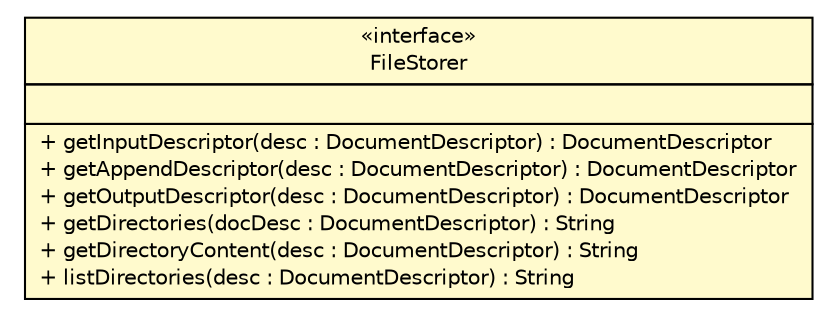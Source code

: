 #!/usr/local/bin/dot
#
# Class diagram 
# Generated by UMLGraph version R5_6 (http://www.umlgraph.org/)
#

digraph G {
	edge [fontname="Helvetica",fontsize=10,labelfontname="Helvetica",labelfontsize=10];
	node [fontname="Helvetica",fontsize=10,shape=plaintext];
	nodesep=0.25;
	ranksep=0.5;
	// sorcer.core.FileStorer
	c153686 [label=<<table title="sorcer.core.FileStorer" border="0" cellborder="1" cellspacing="0" cellpadding="2" port="p" bgcolor="lemonChiffon" href="./FileStorer.html">
		<tr><td><table border="0" cellspacing="0" cellpadding="1">
<tr><td align="center" balign="center"> &#171;interface&#187; </td></tr>
<tr><td align="center" balign="center"> FileStorer </td></tr>
		</table></td></tr>
		<tr><td><table border="0" cellspacing="0" cellpadding="1">
<tr><td align="left" balign="left">  </td></tr>
		</table></td></tr>
		<tr><td><table border="0" cellspacing="0" cellpadding="1">
<tr><td align="left" balign="left"> + getInputDescriptor(desc : DocumentDescriptor) : DocumentDescriptor </td></tr>
<tr><td align="left" balign="left"> + getAppendDescriptor(desc : DocumentDescriptor) : DocumentDescriptor </td></tr>
<tr><td align="left" balign="left"> + getOutputDescriptor(desc : DocumentDescriptor) : DocumentDescriptor </td></tr>
<tr><td align="left" balign="left"> + getDirectories(docDesc : DocumentDescriptor) : String </td></tr>
<tr><td align="left" balign="left"> + getDirectoryContent(desc : DocumentDescriptor) : String </td></tr>
<tr><td align="left" balign="left"> + listDirectories(desc : DocumentDescriptor) : String </td></tr>
		</table></td></tr>
		</table>>, URL="./FileStorer.html", fontname="Helvetica", fontcolor="black", fontsize=10.0];
}

